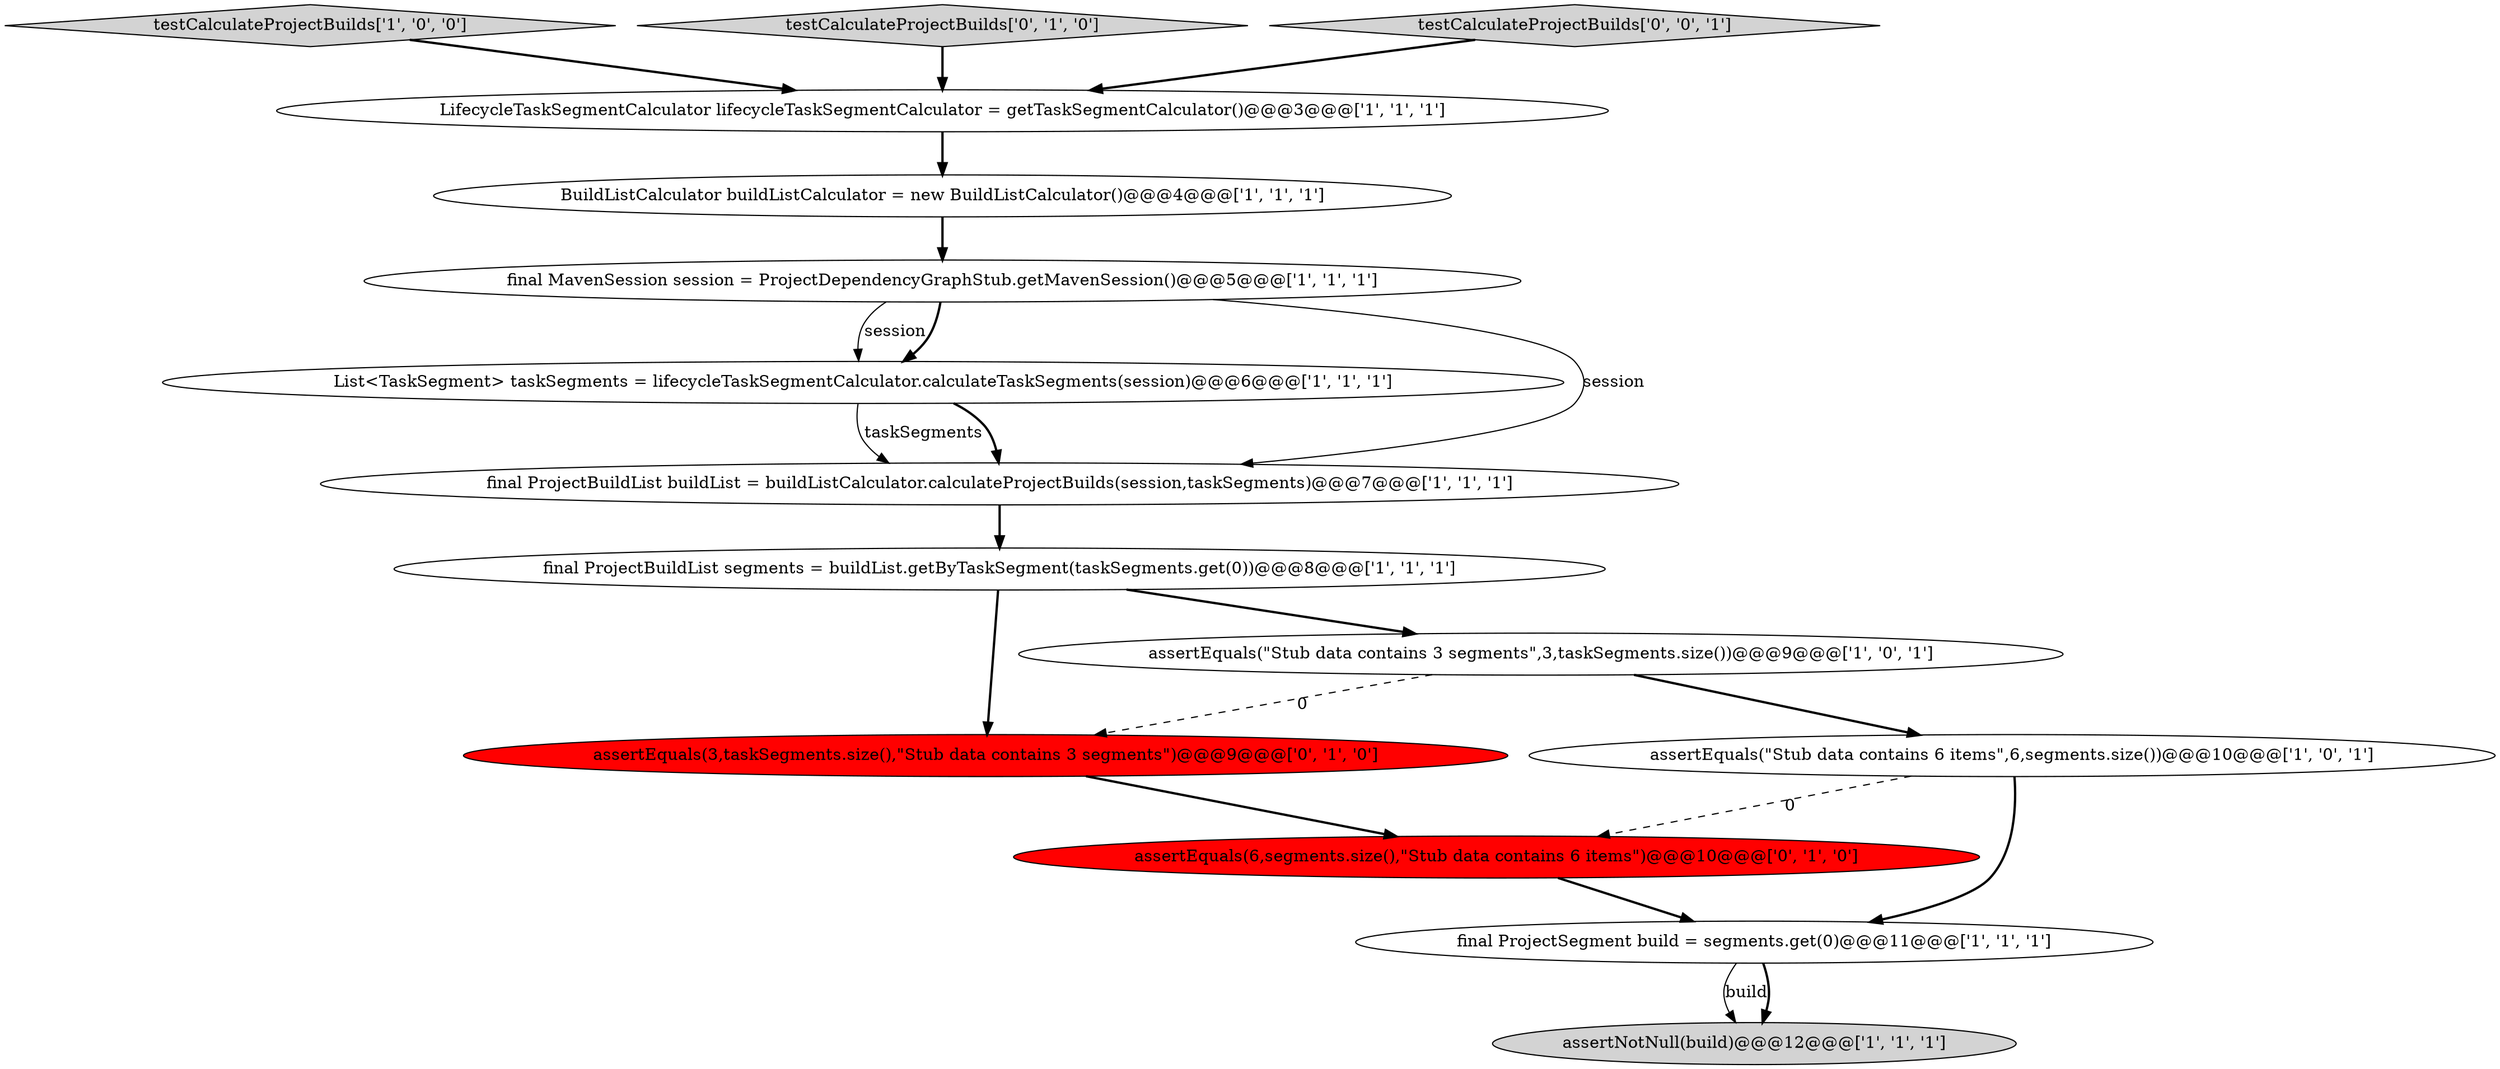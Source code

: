 digraph {
1 [style = filled, label = "final ProjectSegment build = segments.get(0)@@@11@@@['1', '1', '1']", fillcolor = white, shape = ellipse image = "AAA0AAABBB1BBB"];
9 [style = filled, label = "testCalculateProjectBuilds['1', '0', '0']", fillcolor = lightgray, shape = diamond image = "AAA0AAABBB1BBB"];
10 [style = filled, label = "assertNotNull(build)@@@12@@@['1', '1', '1']", fillcolor = lightgray, shape = ellipse image = "AAA0AAABBB1BBB"];
5 [style = filled, label = "final MavenSession session = ProjectDependencyGraphStub.getMavenSession()@@@5@@@['1', '1', '1']", fillcolor = white, shape = ellipse image = "AAA0AAABBB1BBB"];
11 [style = filled, label = "assertEquals(3,taskSegments.size(),\"Stub data contains 3 segments\")@@@9@@@['0', '1', '0']", fillcolor = red, shape = ellipse image = "AAA1AAABBB2BBB"];
2 [style = filled, label = "LifecycleTaskSegmentCalculator lifecycleTaskSegmentCalculator = getTaskSegmentCalculator()@@@3@@@['1', '1', '1']", fillcolor = white, shape = ellipse image = "AAA0AAABBB1BBB"];
3 [style = filled, label = "BuildListCalculator buildListCalculator = new BuildListCalculator()@@@4@@@['1', '1', '1']", fillcolor = white, shape = ellipse image = "AAA0AAABBB1BBB"];
4 [style = filled, label = "final ProjectBuildList segments = buildList.getByTaskSegment(taskSegments.get(0))@@@8@@@['1', '1', '1']", fillcolor = white, shape = ellipse image = "AAA0AAABBB1BBB"];
0 [style = filled, label = "List<TaskSegment> taskSegments = lifecycleTaskSegmentCalculator.calculateTaskSegments(session)@@@6@@@['1', '1', '1']", fillcolor = white, shape = ellipse image = "AAA0AAABBB1BBB"];
7 [style = filled, label = "assertEquals(\"Stub data contains 3 segments\",3,taskSegments.size())@@@9@@@['1', '0', '1']", fillcolor = white, shape = ellipse image = "AAA0AAABBB1BBB"];
13 [style = filled, label = "testCalculateProjectBuilds['0', '1', '0']", fillcolor = lightgray, shape = diamond image = "AAA0AAABBB2BBB"];
14 [style = filled, label = "testCalculateProjectBuilds['0', '0', '1']", fillcolor = lightgray, shape = diamond image = "AAA0AAABBB3BBB"];
8 [style = filled, label = "final ProjectBuildList buildList = buildListCalculator.calculateProjectBuilds(session,taskSegments)@@@7@@@['1', '1', '1']", fillcolor = white, shape = ellipse image = "AAA0AAABBB1BBB"];
6 [style = filled, label = "assertEquals(\"Stub data contains 6 items\",6,segments.size())@@@10@@@['1', '0', '1']", fillcolor = white, shape = ellipse image = "AAA0AAABBB1BBB"];
12 [style = filled, label = "assertEquals(6,segments.size(),\"Stub data contains 6 items\")@@@10@@@['0', '1', '0']", fillcolor = red, shape = ellipse image = "AAA1AAABBB2BBB"];
9->2 [style = bold, label=""];
2->3 [style = bold, label=""];
7->11 [style = dashed, label="0"];
11->12 [style = bold, label=""];
12->1 [style = bold, label=""];
4->7 [style = bold, label=""];
5->8 [style = solid, label="session"];
6->12 [style = dashed, label="0"];
5->0 [style = solid, label="session"];
6->1 [style = bold, label=""];
0->8 [style = solid, label="taskSegments"];
1->10 [style = solid, label="build"];
3->5 [style = bold, label=""];
5->0 [style = bold, label=""];
7->6 [style = bold, label=""];
0->8 [style = bold, label=""];
14->2 [style = bold, label=""];
8->4 [style = bold, label=""];
4->11 [style = bold, label=""];
1->10 [style = bold, label=""];
13->2 [style = bold, label=""];
}
